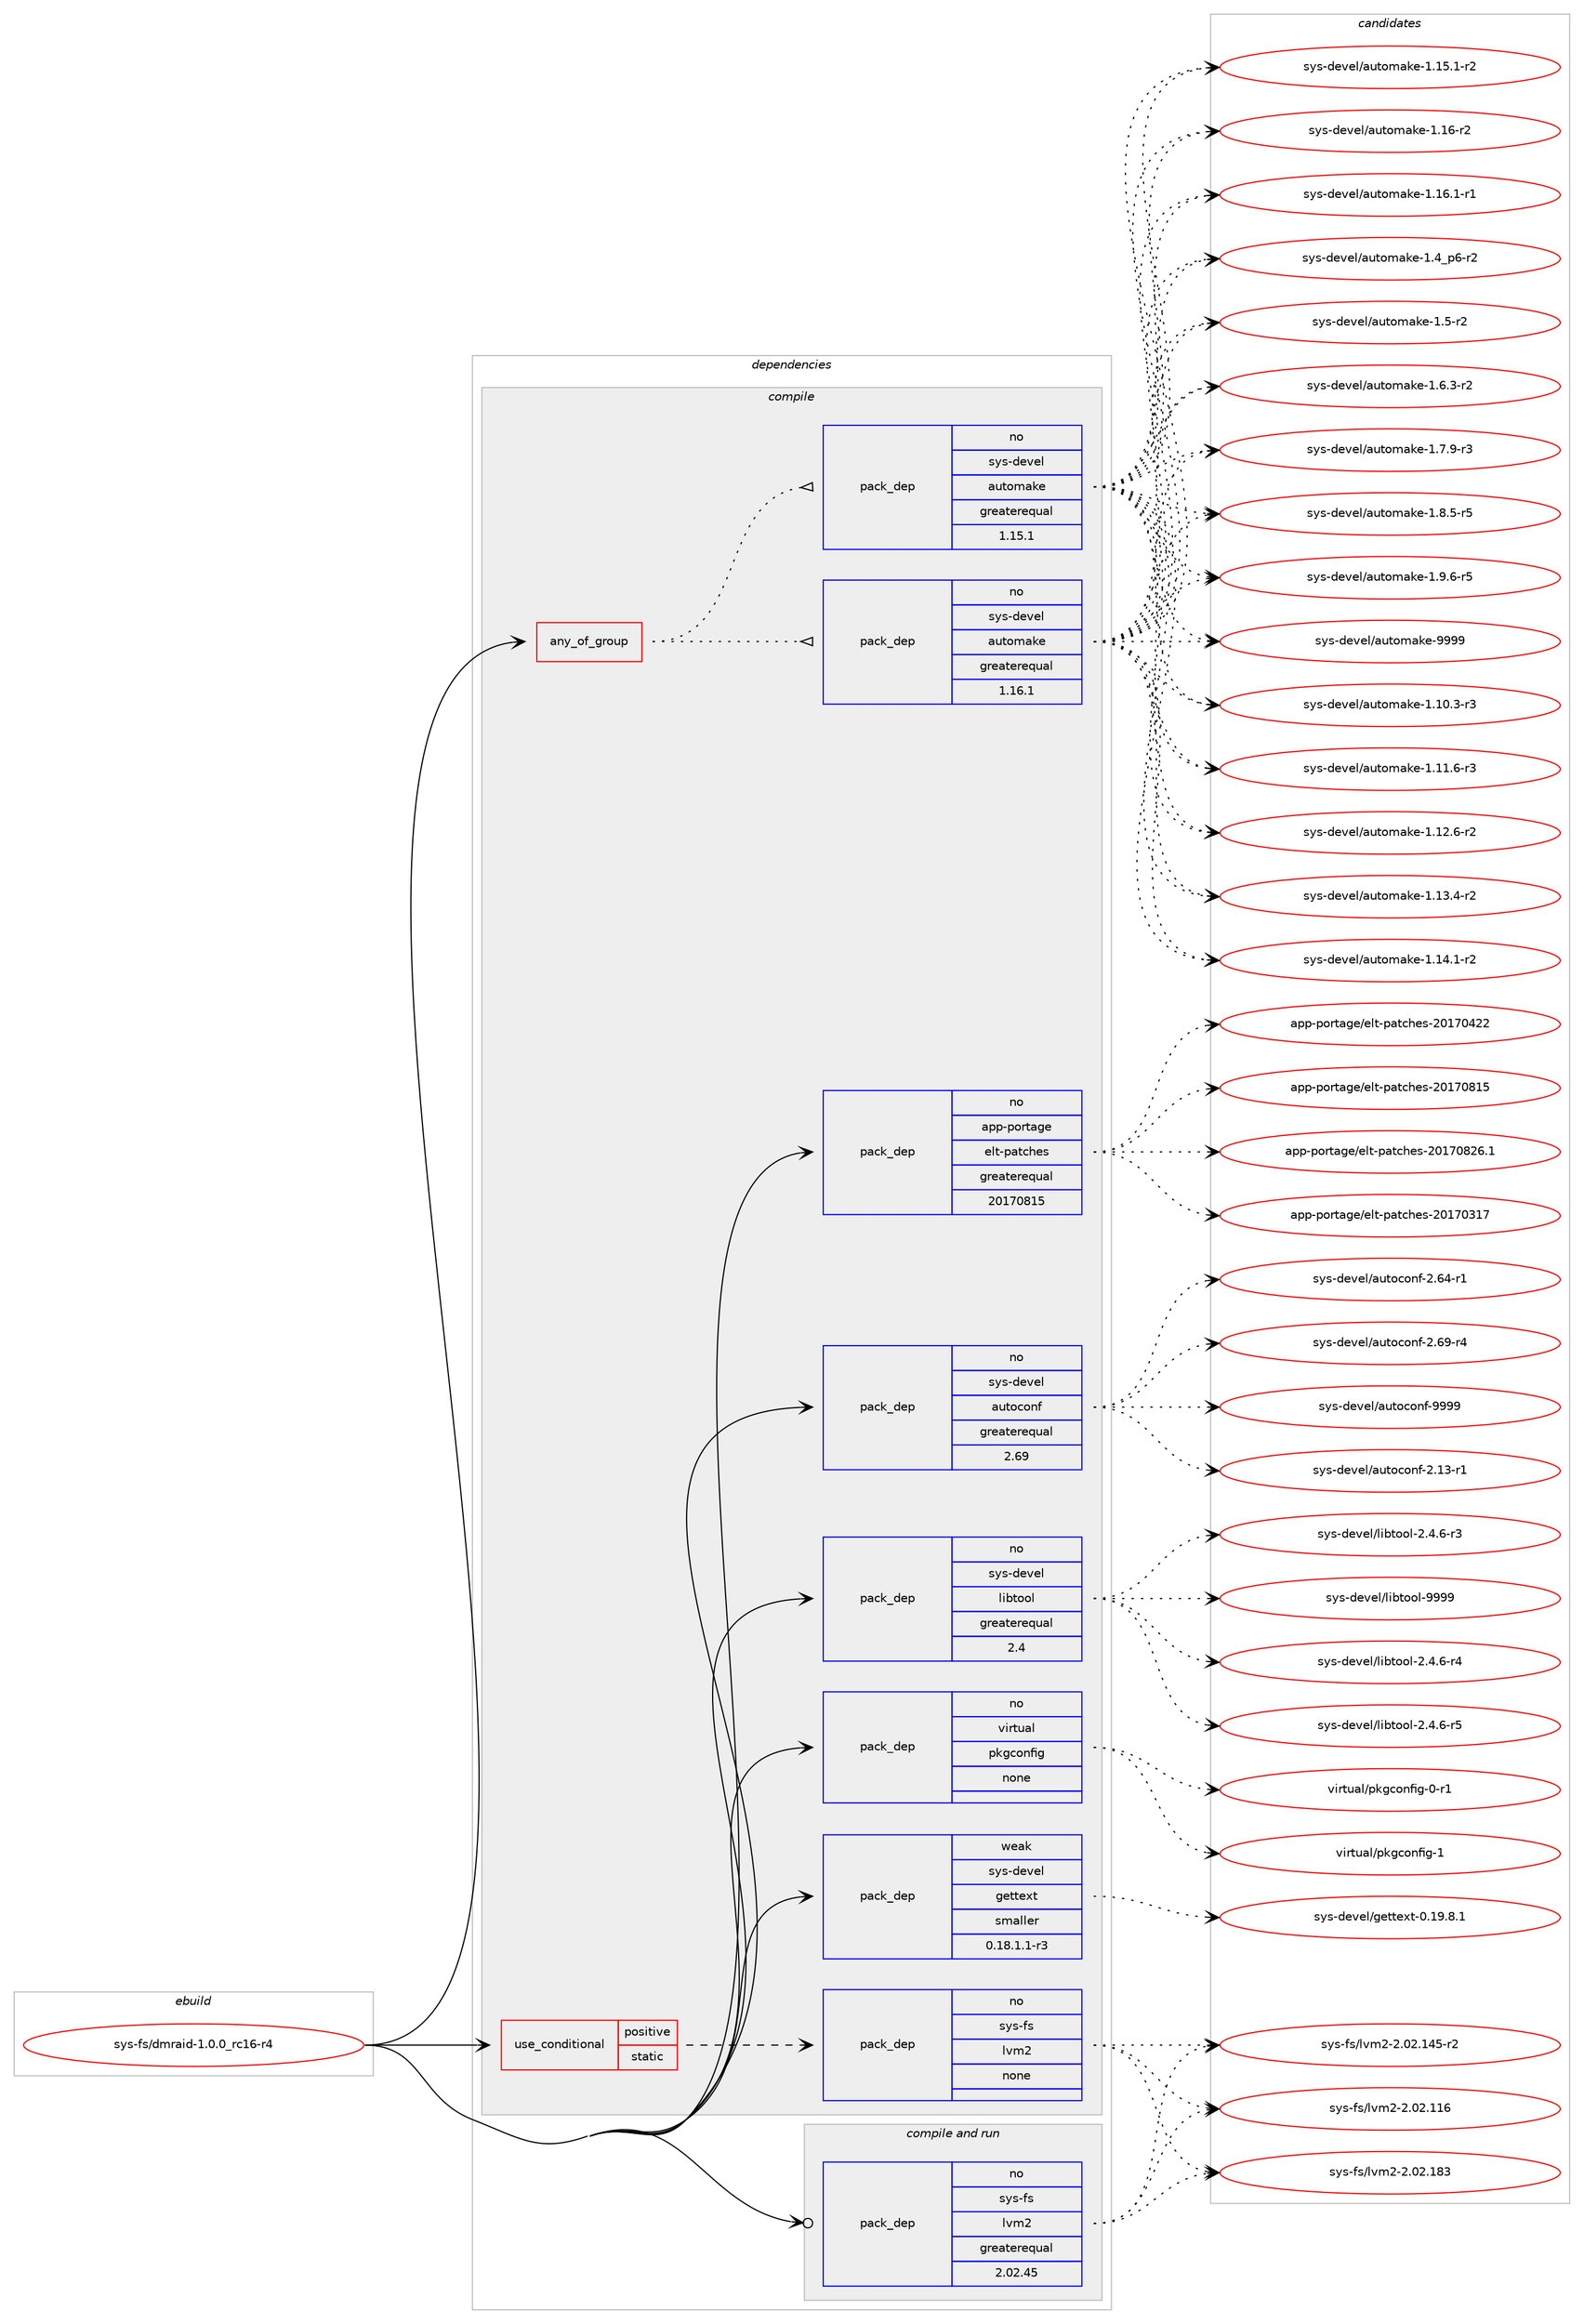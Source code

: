 digraph prolog {

# *************
# Graph options
# *************

newrank=true;
concentrate=true;
compound=true;
graph [rankdir=LR,fontname=Helvetica,fontsize=10,ranksep=1.5];#, ranksep=2.5, nodesep=0.2];
edge  [arrowhead=vee];
node  [fontname=Helvetica,fontsize=10];

# **********
# The ebuild
# **********

subgraph cluster_leftcol {
color=gray;
rank=same;
label=<<i>ebuild</i>>;
id [label="sys-fs/dmraid-1.0.0_rc16-r4", color=red, width=4, href="../sys-fs/dmraid-1.0.0_rc16-r4.svg"];
}

# ****************
# The dependencies
# ****************

subgraph cluster_midcol {
color=gray;
label=<<i>dependencies</i>>;
subgraph cluster_compile {
fillcolor="#eeeeee";
style=filled;
label=<<i>compile</i>>;
subgraph any27515 {
dependency1731841 [label=<<TABLE BORDER="0" CELLBORDER="1" CELLSPACING="0" CELLPADDING="4"><TR><TD CELLPADDING="10">any_of_group</TD></TR></TABLE>>, shape=none, color=red];subgraph pack1242801 {
dependency1731842 [label=<<TABLE BORDER="0" CELLBORDER="1" CELLSPACING="0" CELLPADDING="4" WIDTH="220"><TR><TD ROWSPAN="6" CELLPADDING="30">pack_dep</TD></TR><TR><TD WIDTH="110">no</TD></TR><TR><TD>sys-devel</TD></TR><TR><TD>automake</TD></TR><TR><TD>greaterequal</TD></TR><TR><TD>1.16.1</TD></TR></TABLE>>, shape=none, color=blue];
}
dependency1731841:e -> dependency1731842:w [weight=20,style="dotted",arrowhead="oinv"];
subgraph pack1242802 {
dependency1731843 [label=<<TABLE BORDER="0" CELLBORDER="1" CELLSPACING="0" CELLPADDING="4" WIDTH="220"><TR><TD ROWSPAN="6" CELLPADDING="30">pack_dep</TD></TR><TR><TD WIDTH="110">no</TD></TR><TR><TD>sys-devel</TD></TR><TR><TD>automake</TD></TR><TR><TD>greaterequal</TD></TR><TR><TD>1.15.1</TD></TR></TABLE>>, shape=none, color=blue];
}
dependency1731841:e -> dependency1731843:w [weight=20,style="dotted",arrowhead="oinv"];
}
id:e -> dependency1731841:w [weight=20,style="solid",arrowhead="vee"];
subgraph cond460612 {
dependency1731844 [label=<<TABLE BORDER="0" CELLBORDER="1" CELLSPACING="0" CELLPADDING="4"><TR><TD ROWSPAN="3" CELLPADDING="10">use_conditional</TD></TR><TR><TD>positive</TD></TR><TR><TD>static</TD></TR></TABLE>>, shape=none, color=red];
subgraph pack1242803 {
dependency1731845 [label=<<TABLE BORDER="0" CELLBORDER="1" CELLSPACING="0" CELLPADDING="4" WIDTH="220"><TR><TD ROWSPAN="6" CELLPADDING="30">pack_dep</TD></TR><TR><TD WIDTH="110">no</TD></TR><TR><TD>sys-fs</TD></TR><TR><TD>lvm2</TD></TR><TR><TD>none</TD></TR><TR><TD></TD></TR></TABLE>>, shape=none, color=blue];
}
dependency1731844:e -> dependency1731845:w [weight=20,style="dashed",arrowhead="vee"];
}
id:e -> dependency1731844:w [weight=20,style="solid",arrowhead="vee"];
subgraph pack1242804 {
dependency1731846 [label=<<TABLE BORDER="0" CELLBORDER="1" CELLSPACING="0" CELLPADDING="4" WIDTH="220"><TR><TD ROWSPAN="6" CELLPADDING="30">pack_dep</TD></TR><TR><TD WIDTH="110">no</TD></TR><TR><TD>app-portage</TD></TR><TR><TD>elt-patches</TD></TR><TR><TD>greaterequal</TD></TR><TR><TD>20170815</TD></TR></TABLE>>, shape=none, color=blue];
}
id:e -> dependency1731846:w [weight=20,style="solid",arrowhead="vee"];
subgraph pack1242805 {
dependency1731847 [label=<<TABLE BORDER="0" CELLBORDER="1" CELLSPACING="0" CELLPADDING="4" WIDTH="220"><TR><TD ROWSPAN="6" CELLPADDING="30">pack_dep</TD></TR><TR><TD WIDTH="110">no</TD></TR><TR><TD>sys-devel</TD></TR><TR><TD>autoconf</TD></TR><TR><TD>greaterequal</TD></TR><TR><TD>2.69</TD></TR></TABLE>>, shape=none, color=blue];
}
id:e -> dependency1731847:w [weight=20,style="solid",arrowhead="vee"];
subgraph pack1242806 {
dependency1731848 [label=<<TABLE BORDER="0" CELLBORDER="1" CELLSPACING="0" CELLPADDING="4" WIDTH="220"><TR><TD ROWSPAN="6" CELLPADDING="30">pack_dep</TD></TR><TR><TD WIDTH="110">no</TD></TR><TR><TD>sys-devel</TD></TR><TR><TD>libtool</TD></TR><TR><TD>greaterequal</TD></TR><TR><TD>2.4</TD></TR></TABLE>>, shape=none, color=blue];
}
id:e -> dependency1731848:w [weight=20,style="solid",arrowhead="vee"];
subgraph pack1242807 {
dependency1731849 [label=<<TABLE BORDER="0" CELLBORDER="1" CELLSPACING="0" CELLPADDING="4" WIDTH="220"><TR><TD ROWSPAN="6" CELLPADDING="30">pack_dep</TD></TR><TR><TD WIDTH="110">no</TD></TR><TR><TD>virtual</TD></TR><TR><TD>pkgconfig</TD></TR><TR><TD>none</TD></TR><TR><TD></TD></TR></TABLE>>, shape=none, color=blue];
}
id:e -> dependency1731849:w [weight=20,style="solid",arrowhead="vee"];
subgraph pack1242808 {
dependency1731850 [label=<<TABLE BORDER="0" CELLBORDER="1" CELLSPACING="0" CELLPADDING="4" WIDTH="220"><TR><TD ROWSPAN="6" CELLPADDING="30">pack_dep</TD></TR><TR><TD WIDTH="110">weak</TD></TR><TR><TD>sys-devel</TD></TR><TR><TD>gettext</TD></TR><TR><TD>smaller</TD></TR><TR><TD>0.18.1.1-r3</TD></TR></TABLE>>, shape=none, color=blue];
}
id:e -> dependency1731850:w [weight=20,style="solid",arrowhead="vee"];
}
subgraph cluster_compileandrun {
fillcolor="#eeeeee";
style=filled;
label=<<i>compile and run</i>>;
subgraph pack1242809 {
dependency1731851 [label=<<TABLE BORDER="0" CELLBORDER="1" CELLSPACING="0" CELLPADDING="4" WIDTH="220"><TR><TD ROWSPAN="6" CELLPADDING="30">pack_dep</TD></TR><TR><TD WIDTH="110">no</TD></TR><TR><TD>sys-fs</TD></TR><TR><TD>lvm2</TD></TR><TR><TD>greaterequal</TD></TR><TR><TD>2.02.45</TD></TR></TABLE>>, shape=none, color=blue];
}
id:e -> dependency1731851:w [weight=20,style="solid",arrowhead="odotvee"];
}
subgraph cluster_run {
fillcolor="#eeeeee";
style=filled;
label=<<i>run</i>>;
}
}

# **************
# The candidates
# **************

subgraph cluster_choices {
rank=same;
color=gray;
label=<<i>candidates</i>>;

subgraph choice1242801 {
color=black;
nodesep=1;
choice11512111545100101118101108479711711611110997107101454946494846514511451 [label="sys-devel/automake-1.10.3-r3", color=red, width=4,href="../sys-devel/automake-1.10.3-r3.svg"];
choice11512111545100101118101108479711711611110997107101454946494946544511451 [label="sys-devel/automake-1.11.6-r3", color=red, width=4,href="../sys-devel/automake-1.11.6-r3.svg"];
choice11512111545100101118101108479711711611110997107101454946495046544511450 [label="sys-devel/automake-1.12.6-r2", color=red, width=4,href="../sys-devel/automake-1.12.6-r2.svg"];
choice11512111545100101118101108479711711611110997107101454946495146524511450 [label="sys-devel/automake-1.13.4-r2", color=red, width=4,href="../sys-devel/automake-1.13.4-r2.svg"];
choice11512111545100101118101108479711711611110997107101454946495246494511450 [label="sys-devel/automake-1.14.1-r2", color=red, width=4,href="../sys-devel/automake-1.14.1-r2.svg"];
choice11512111545100101118101108479711711611110997107101454946495346494511450 [label="sys-devel/automake-1.15.1-r2", color=red, width=4,href="../sys-devel/automake-1.15.1-r2.svg"];
choice1151211154510010111810110847971171161111099710710145494649544511450 [label="sys-devel/automake-1.16-r2", color=red, width=4,href="../sys-devel/automake-1.16-r2.svg"];
choice11512111545100101118101108479711711611110997107101454946495446494511449 [label="sys-devel/automake-1.16.1-r1", color=red, width=4,href="../sys-devel/automake-1.16.1-r1.svg"];
choice115121115451001011181011084797117116111109971071014549465295112544511450 [label="sys-devel/automake-1.4_p6-r2", color=red, width=4,href="../sys-devel/automake-1.4_p6-r2.svg"];
choice11512111545100101118101108479711711611110997107101454946534511450 [label="sys-devel/automake-1.5-r2", color=red, width=4,href="../sys-devel/automake-1.5-r2.svg"];
choice115121115451001011181011084797117116111109971071014549465446514511450 [label="sys-devel/automake-1.6.3-r2", color=red, width=4,href="../sys-devel/automake-1.6.3-r2.svg"];
choice115121115451001011181011084797117116111109971071014549465546574511451 [label="sys-devel/automake-1.7.9-r3", color=red, width=4,href="../sys-devel/automake-1.7.9-r3.svg"];
choice115121115451001011181011084797117116111109971071014549465646534511453 [label="sys-devel/automake-1.8.5-r5", color=red, width=4,href="../sys-devel/automake-1.8.5-r5.svg"];
choice115121115451001011181011084797117116111109971071014549465746544511453 [label="sys-devel/automake-1.9.6-r5", color=red, width=4,href="../sys-devel/automake-1.9.6-r5.svg"];
choice115121115451001011181011084797117116111109971071014557575757 [label="sys-devel/automake-9999", color=red, width=4,href="../sys-devel/automake-9999.svg"];
dependency1731842:e -> choice11512111545100101118101108479711711611110997107101454946494846514511451:w [style=dotted,weight="100"];
dependency1731842:e -> choice11512111545100101118101108479711711611110997107101454946494946544511451:w [style=dotted,weight="100"];
dependency1731842:e -> choice11512111545100101118101108479711711611110997107101454946495046544511450:w [style=dotted,weight="100"];
dependency1731842:e -> choice11512111545100101118101108479711711611110997107101454946495146524511450:w [style=dotted,weight="100"];
dependency1731842:e -> choice11512111545100101118101108479711711611110997107101454946495246494511450:w [style=dotted,weight="100"];
dependency1731842:e -> choice11512111545100101118101108479711711611110997107101454946495346494511450:w [style=dotted,weight="100"];
dependency1731842:e -> choice1151211154510010111810110847971171161111099710710145494649544511450:w [style=dotted,weight="100"];
dependency1731842:e -> choice11512111545100101118101108479711711611110997107101454946495446494511449:w [style=dotted,weight="100"];
dependency1731842:e -> choice115121115451001011181011084797117116111109971071014549465295112544511450:w [style=dotted,weight="100"];
dependency1731842:e -> choice11512111545100101118101108479711711611110997107101454946534511450:w [style=dotted,weight="100"];
dependency1731842:e -> choice115121115451001011181011084797117116111109971071014549465446514511450:w [style=dotted,weight="100"];
dependency1731842:e -> choice115121115451001011181011084797117116111109971071014549465546574511451:w [style=dotted,weight="100"];
dependency1731842:e -> choice115121115451001011181011084797117116111109971071014549465646534511453:w [style=dotted,weight="100"];
dependency1731842:e -> choice115121115451001011181011084797117116111109971071014549465746544511453:w [style=dotted,weight="100"];
dependency1731842:e -> choice115121115451001011181011084797117116111109971071014557575757:w [style=dotted,weight="100"];
}
subgraph choice1242802 {
color=black;
nodesep=1;
choice11512111545100101118101108479711711611110997107101454946494846514511451 [label="sys-devel/automake-1.10.3-r3", color=red, width=4,href="../sys-devel/automake-1.10.3-r3.svg"];
choice11512111545100101118101108479711711611110997107101454946494946544511451 [label="sys-devel/automake-1.11.6-r3", color=red, width=4,href="../sys-devel/automake-1.11.6-r3.svg"];
choice11512111545100101118101108479711711611110997107101454946495046544511450 [label="sys-devel/automake-1.12.6-r2", color=red, width=4,href="../sys-devel/automake-1.12.6-r2.svg"];
choice11512111545100101118101108479711711611110997107101454946495146524511450 [label="sys-devel/automake-1.13.4-r2", color=red, width=4,href="../sys-devel/automake-1.13.4-r2.svg"];
choice11512111545100101118101108479711711611110997107101454946495246494511450 [label="sys-devel/automake-1.14.1-r2", color=red, width=4,href="../sys-devel/automake-1.14.1-r2.svg"];
choice11512111545100101118101108479711711611110997107101454946495346494511450 [label="sys-devel/automake-1.15.1-r2", color=red, width=4,href="../sys-devel/automake-1.15.1-r2.svg"];
choice1151211154510010111810110847971171161111099710710145494649544511450 [label="sys-devel/automake-1.16-r2", color=red, width=4,href="../sys-devel/automake-1.16-r2.svg"];
choice11512111545100101118101108479711711611110997107101454946495446494511449 [label="sys-devel/automake-1.16.1-r1", color=red, width=4,href="../sys-devel/automake-1.16.1-r1.svg"];
choice115121115451001011181011084797117116111109971071014549465295112544511450 [label="sys-devel/automake-1.4_p6-r2", color=red, width=4,href="../sys-devel/automake-1.4_p6-r2.svg"];
choice11512111545100101118101108479711711611110997107101454946534511450 [label="sys-devel/automake-1.5-r2", color=red, width=4,href="../sys-devel/automake-1.5-r2.svg"];
choice115121115451001011181011084797117116111109971071014549465446514511450 [label="sys-devel/automake-1.6.3-r2", color=red, width=4,href="../sys-devel/automake-1.6.3-r2.svg"];
choice115121115451001011181011084797117116111109971071014549465546574511451 [label="sys-devel/automake-1.7.9-r3", color=red, width=4,href="../sys-devel/automake-1.7.9-r3.svg"];
choice115121115451001011181011084797117116111109971071014549465646534511453 [label="sys-devel/automake-1.8.5-r5", color=red, width=4,href="../sys-devel/automake-1.8.5-r5.svg"];
choice115121115451001011181011084797117116111109971071014549465746544511453 [label="sys-devel/automake-1.9.6-r5", color=red, width=4,href="../sys-devel/automake-1.9.6-r5.svg"];
choice115121115451001011181011084797117116111109971071014557575757 [label="sys-devel/automake-9999", color=red, width=4,href="../sys-devel/automake-9999.svg"];
dependency1731843:e -> choice11512111545100101118101108479711711611110997107101454946494846514511451:w [style=dotted,weight="100"];
dependency1731843:e -> choice11512111545100101118101108479711711611110997107101454946494946544511451:w [style=dotted,weight="100"];
dependency1731843:e -> choice11512111545100101118101108479711711611110997107101454946495046544511450:w [style=dotted,weight="100"];
dependency1731843:e -> choice11512111545100101118101108479711711611110997107101454946495146524511450:w [style=dotted,weight="100"];
dependency1731843:e -> choice11512111545100101118101108479711711611110997107101454946495246494511450:w [style=dotted,weight="100"];
dependency1731843:e -> choice11512111545100101118101108479711711611110997107101454946495346494511450:w [style=dotted,weight="100"];
dependency1731843:e -> choice1151211154510010111810110847971171161111099710710145494649544511450:w [style=dotted,weight="100"];
dependency1731843:e -> choice11512111545100101118101108479711711611110997107101454946495446494511449:w [style=dotted,weight="100"];
dependency1731843:e -> choice115121115451001011181011084797117116111109971071014549465295112544511450:w [style=dotted,weight="100"];
dependency1731843:e -> choice11512111545100101118101108479711711611110997107101454946534511450:w [style=dotted,weight="100"];
dependency1731843:e -> choice115121115451001011181011084797117116111109971071014549465446514511450:w [style=dotted,weight="100"];
dependency1731843:e -> choice115121115451001011181011084797117116111109971071014549465546574511451:w [style=dotted,weight="100"];
dependency1731843:e -> choice115121115451001011181011084797117116111109971071014549465646534511453:w [style=dotted,weight="100"];
dependency1731843:e -> choice115121115451001011181011084797117116111109971071014549465746544511453:w [style=dotted,weight="100"];
dependency1731843:e -> choice115121115451001011181011084797117116111109971071014557575757:w [style=dotted,weight="100"];
}
subgraph choice1242803 {
color=black;
nodesep=1;
choice115121115451021154710811810950455046485046494954 [label="sys-fs/lvm2-2.02.116", color=red, width=4,href="../sys-fs/lvm2-2.02.116.svg"];
choice1151211154510211547108118109504550464850464952534511450 [label="sys-fs/lvm2-2.02.145-r2", color=red, width=4,href="../sys-fs/lvm2-2.02.145-r2.svg"];
choice115121115451021154710811810950455046485046495651 [label="sys-fs/lvm2-2.02.183", color=red, width=4,href="../sys-fs/lvm2-2.02.183.svg"];
dependency1731845:e -> choice115121115451021154710811810950455046485046494954:w [style=dotted,weight="100"];
dependency1731845:e -> choice1151211154510211547108118109504550464850464952534511450:w [style=dotted,weight="100"];
dependency1731845:e -> choice115121115451021154710811810950455046485046495651:w [style=dotted,weight="100"];
}
subgraph choice1242804 {
color=black;
nodesep=1;
choice97112112451121111141169710310147101108116451129711699104101115455048495548514955 [label="app-portage/elt-patches-20170317", color=red, width=4,href="../app-portage/elt-patches-20170317.svg"];
choice97112112451121111141169710310147101108116451129711699104101115455048495548525050 [label="app-portage/elt-patches-20170422", color=red, width=4,href="../app-portage/elt-patches-20170422.svg"];
choice97112112451121111141169710310147101108116451129711699104101115455048495548564953 [label="app-portage/elt-patches-20170815", color=red, width=4,href="../app-portage/elt-patches-20170815.svg"];
choice971121124511211111411697103101471011081164511297116991041011154550484955485650544649 [label="app-portage/elt-patches-20170826.1", color=red, width=4,href="../app-portage/elt-patches-20170826.1.svg"];
dependency1731846:e -> choice97112112451121111141169710310147101108116451129711699104101115455048495548514955:w [style=dotted,weight="100"];
dependency1731846:e -> choice97112112451121111141169710310147101108116451129711699104101115455048495548525050:w [style=dotted,weight="100"];
dependency1731846:e -> choice97112112451121111141169710310147101108116451129711699104101115455048495548564953:w [style=dotted,weight="100"];
dependency1731846:e -> choice971121124511211111411697103101471011081164511297116991041011154550484955485650544649:w [style=dotted,weight="100"];
}
subgraph choice1242805 {
color=black;
nodesep=1;
choice1151211154510010111810110847971171161119911111010245504649514511449 [label="sys-devel/autoconf-2.13-r1", color=red, width=4,href="../sys-devel/autoconf-2.13-r1.svg"];
choice1151211154510010111810110847971171161119911111010245504654524511449 [label="sys-devel/autoconf-2.64-r1", color=red, width=4,href="../sys-devel/autoconf-2.64-r1.svg"];
choice1151211154510010111810110847971171161119911111010245504654574511452 [label="sys-devel/autoconf-2.69-r4", color=red, width=4,href="../sys-devel/autoconf-2.69-r4.svg"];
choice115121115451001011181011084797117116111991111101024557575757 [label="sys-devel/autoconf-9999", color=red, width=4,href="../sys-devel/autoconf-9999.svg"];
dependency1731847:e -> choice1151211154510010111810110847971171161119911111010245504649514511449:w [style=dotted,weight="100"];
dependency1731847:e -> choice1151211154510010111810110847971171161119911111010245504654524511449:w [style=dotted,weight="100"];
dependency1731847:e -> choice1151211154510010111810110847971171161119911111010245504654574511452:w [style=dotted,weight="100"];
dependency1731847:e -> choice115121115451001011181011084797117116111991111101024557575757:w [style=dotted,weight="100"];
}
subgraph choice1242806 {
color=black;
nodesep=1;
choice1151211154510010111810110847108105981161111111084550465246544511451 [label="sys-devel/libtool-2.4.6-r3", color=red, width=4,href="../sys-devel/libtool-2.4.6-r3.svg"];
choice1151211154510010111810110847108105981161111111084550465246544511452 [label="sys-devel/libtool-2.4.6-r4", color=red, width=4,href="../sys-devel/libtool-2.4.6-r4.svg"];
choice1151211154510010111810110847108105981161111111084550465246544511453 [label="sys-devel/libtool-2.4.6-r5", color=red, width=4,href="../sys-devel/libtool-2.4.6-r5.svg"];
choice1151211154510010111810110847108105981161111111084557575757 [label="sys-devel/libtool-9999", color=red, width=4,href="../sys-devel/libtool-9999.svg"];
dependency1731848:e -> choice1151211154510010111810110847108105981161111111084550465246544511451:w [style=dotted,weight="100"];
dependency1731848:e -> choice1151211154510010111810110847108105981161111111084550465246544511452:w [style=dotted,weight="100"];
dependency1731848:e -> choice1151211154510010111810110847108105981161111111084550465246544511453:w [style=dotted,weight="100"];
dependency1731848:e -> choice1151211154510010111810110847108105981161111111084557575757:w [style=dotted,weight="100"];
}
subgraph choice1242807 {
color=black;
nodesep=1;
choice11810511411611797108471121071039911111010210510345484511449 [label="virtual/pkgconfig-0-r1", color=red, width=4,href="../virtual/pkgconfig-0-r1.svg"];
choice1181051141161179710847112107103991111101021051034549 [label="virtual/pkgconfig-1", color=red, width=4,href="../virtual/pkgconfig-1.svg"];
dependency1731849:e -> choice11810511411611797108471121071039911111010210510345484511449:w [style=dotted,weight="100"];
dependency1731849:e -> choice1181051141161179710847112107103991111101021051034549:w [style=dotted,weight="100"];
}
subgraph choice1242808 {
color=black;
nodesep=1;
choice1151211154510010111810110847103101116116101120116454846495746564649 [label="sys-devel/gettext-0.19.8.1", color=red, width=4,href="../sys-devel/gettext-0.19.8.1.svg"];
dependency1731850:e -> choice1151211154510010111810110847103101116116101120116454846495746564649:w [style=dotted,weight="100"];
}
subgraph choice1242809 {
color=black;
nodesep=1;
choice115121115451021154710811810950455046485046494954 [label="sys-fs/lvm2-2.02.116", color=red, width=4,href="../sys-fs/lvm2-2.02.116.svg"];
choice1151211154510211547108118109504550464850464952534511450 [label="sys-fs/lvm2-2.02.145-r2", color=red, width=4,href="../sys-fs/lvm2-2.02.145-r2.svg"];
choice115121115451021154710811810950455046485046495651 [label="sys-fs/lvm2-2.02.183", color=red, width=4,href="../sys-fs/lvm2-2.02.183.svg"];
dependency1731851:e -> choice115121115451021154710811810950455046485046494954:w [style=dotted,weight="100"];
dependency1731851:e -> choice1151211154510211547108118109504550464850464952534511450:w [style=dotted,weight="100"];
dependency1731851:e -> choice115121115451021154710811810950455046485046495651:w [style=dotted,weight="100"];
}
}

}

